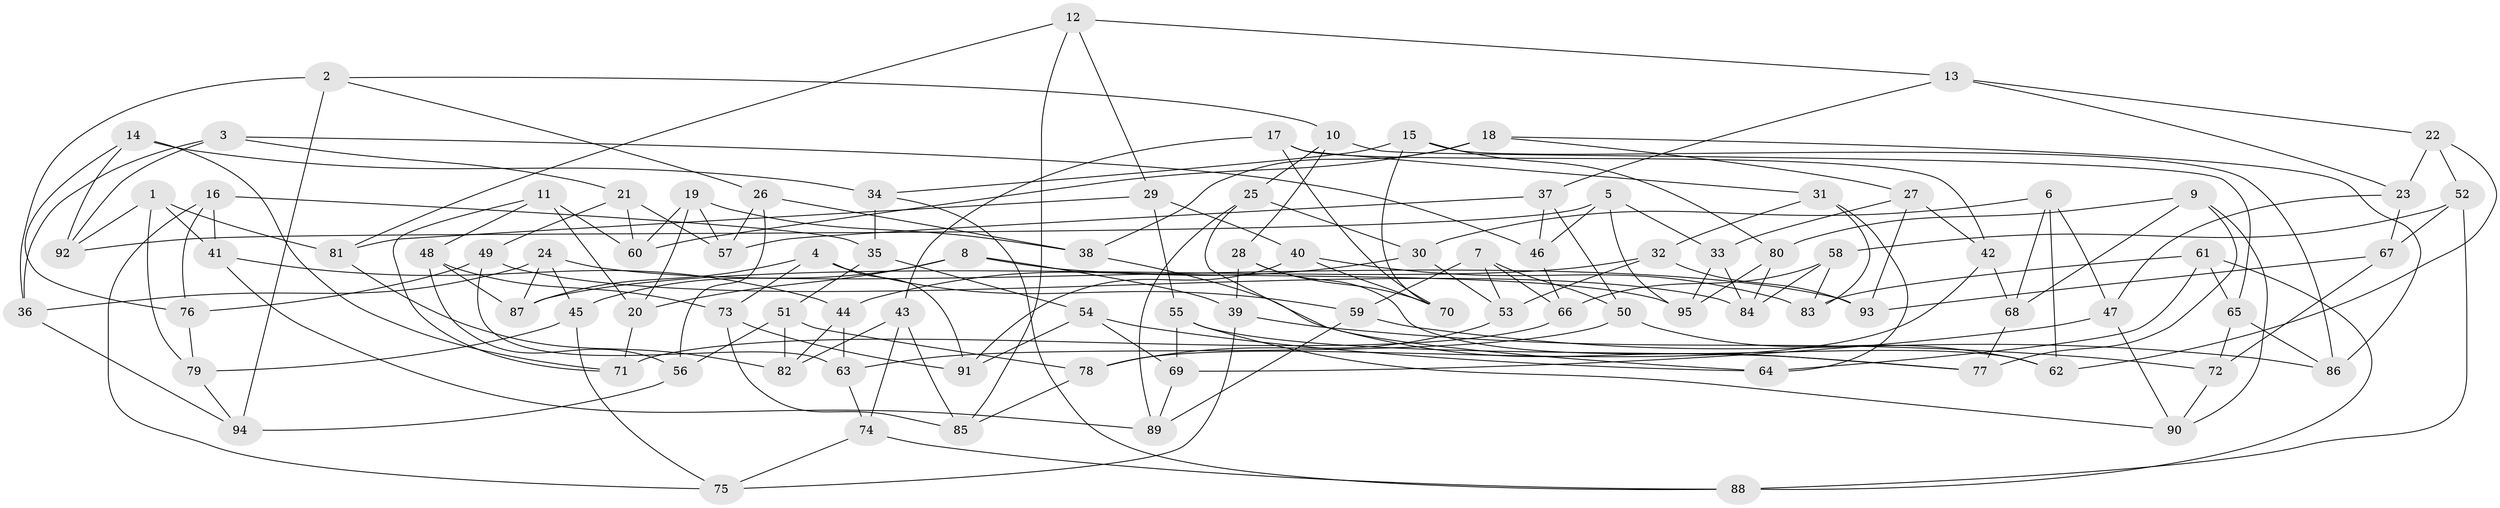 // coarse degree distribution, {6: 0.423728813559322, 3: 0.06779661016949153, 5: 0.1694915254237288, 4: 0.3389830508474576}
// Generated by graph-tools (version 1.1) at 2025/24/03/03/25 07:24:25]
// undirected, 95 vertices, 190 edges
graph export_dot {
graph [start="1"]
  node [color=gray90,style=filled];
  1;
  2;
  3;
  4;
  5;
  6;
  7;
  8;
  9;
  10;
  11;
  12;
  13;
  14;
  15;
  16;
  17;
  18;
  19;
  20;
  21;
  22;
  23;
  24;
  25;
  26;
  27;
  28;
  29;
  30;
  31;
  32;
  33;
  34;
  35;
  36;
  37;
  38;
  39;
  40;
  41;
  42;
  43;
  44;
  45;
  46;
  47;
  48;
  49;
  50;
  51;
  52;
  53;
  54;
  55;
  56;
  57;
  58;
  59;
  60;
  61;
  62;
  63;
  64;
  65;
  66;
  67;
  68;
  69;
  70;
  71;
  72;
  73;
  74;
  75;
  76;
  77;
  78;
  79;
  80;
  81;
  82;
  83;
  84;
  85;
  86;
  87;
  88;
  89;
  90;
  91;
  92;
  93;
  94;
  95;
  1 -- 41;
  1 -- 81;
  1 -- 79;
  1 -- 92;
  2 -- 94;
  2 -- 36;
  2 -- 10;
  2 -- 26;
  3 -- 92;
  3 -- 46;
  3 -- 21;
  3 -- 36;
  4 -- 59;
  4 -- 91;
  4 -- 73;
  4 -- 87;
  5 -- 33;
  5 -- 46;
  5 -- 95;
  5 -- 92;
  6 -- 30;
  6 -- 62;
  6 -- 68;
  6 -- 47;
  7 -- 66;
  7 -- 50;
  7 -- 59;
  7 -- 53;
  8 -- 95;
  8 -- 39;
  8 -- 45;
  8 -- 20;
  9 -- 77;
  9 -- 80;
  9 -- 68;
  9 -- 90;
  10 -- 28;
  10 -- 25;
  10 -- 65;
  11 -- 71;
  11 -- 20;
  11 -- 60;
  11 -- 48;
  12 -- 81;
  12 -- 85;
  12 -- 13;
  12 -- 29;
  13 -- 23;
  13 -- 37;
  13 -- 22;
  14 -- 92;
  14 -- 71;
  14 -- 76;
  14 -- 34;
  15 -- 34;
  15 -- 80;
  15 -- 70;
  15 -- 86;
  16 -- 76;
  16 -- 35;
  16 -- 41;
  16 -- 75;
  17 -- 70;
  17 -- 42;
  17 -- 43;
  17 -- 31;
  18 -- 38;
  18 -- 27;
  18 -- 60;
  18 -- 86;
  19 -- 57;
  19 -- 20;
  19 -- 60;
  19 -- 38;
  20 -- 71;
  21 -- 49;
  21 -- 57;
  21 -- 60;
  22 -- 23;
  22 -- 62;
  22 -- 52;
  23 -- 67;
  23 -- 47;
  24 -- 45;
  24 -- 93;
  24 -- 87;
  24 -- 36;
  25 -- 30;
  25 -- 64;
  25 -- 89;
  26 -- 38;
  26 -- 56;
  26 -- 57;
  27 -- 33;
  27 -- 42;
  27 -- 93;
  28 -- 62;
  28 -- 70;
  28 -- 39;
  29 -- 55;
  29 -- 40;
  29 -- 81;
  30 -- 44;
  30 -- 53;
  31 -- 83;
  31 -- 32;
  31 -- 64;
  32 -- 87;
  32 -- 93;
  32 -- 53;
  33 -- 84;
  33 -- 95;
  34 -- 35;
  34 -- 88;
  35 -- 51;
  35 -- 54;
  36 -- 94;
  37 -- 46;
  37 -- 50;
  37 -- 57;
  38 -- 77;
  39 -- 75;
  39 -- 72;
  40 -- 83;
  40 -- 91;
  40 -- 70;
  41 -- 44;
  41 -- 89;
  42 -- 78;
  42 -- 68;
  43 -- 74;
  43 -- 82;
  43 -- 85;
  44 -- 63;
  44 -- 82;
  45 -- 79;
  45 -- 75;
  46 -- 66;
  47 -- 69;
  47 -- 90;
  48 -- 56;
  48 -- 87;
  48 -- 73;
  49 -- 76;
  49 -- 63;
  49 -- 84;
  50 -- 62;
  50 -- 63;
  51 -- 78;
  51 -- 56;
  51 -- 82;
  52 -- 58;
  52 -- 88;
  52 -- 67;
  53 -- 78;
  54 -- 69;
  54 -- 91;
  54 -- 64;
  55 -- 77;
  55 -- 69;
  55 -- 90;
  56 -- 94;
  58 -- 66;
  58 -- 83;
  58 -- 84;
  59 -- 86;
  59 -- 89;
  61 -- 64;
  61 -- 83;
  61 -- 88;
  61 -- 65;
  63 -- 74;
  65 -- 72;
  65 -- 86;
  66 -- 71;
  67 -- 93;
  67 -- 72;
  68 -- 77;
  69 -- 89;
  72 -- 90;
  73 -- 85;
  73 -- 91;
  74 -- 88;
  74 -- 75;
  76 -- 79;
  78 -- 85;
  79 -- 94;
  80 -- 95;
  80 -- 84;
  81 -- 82;
}

